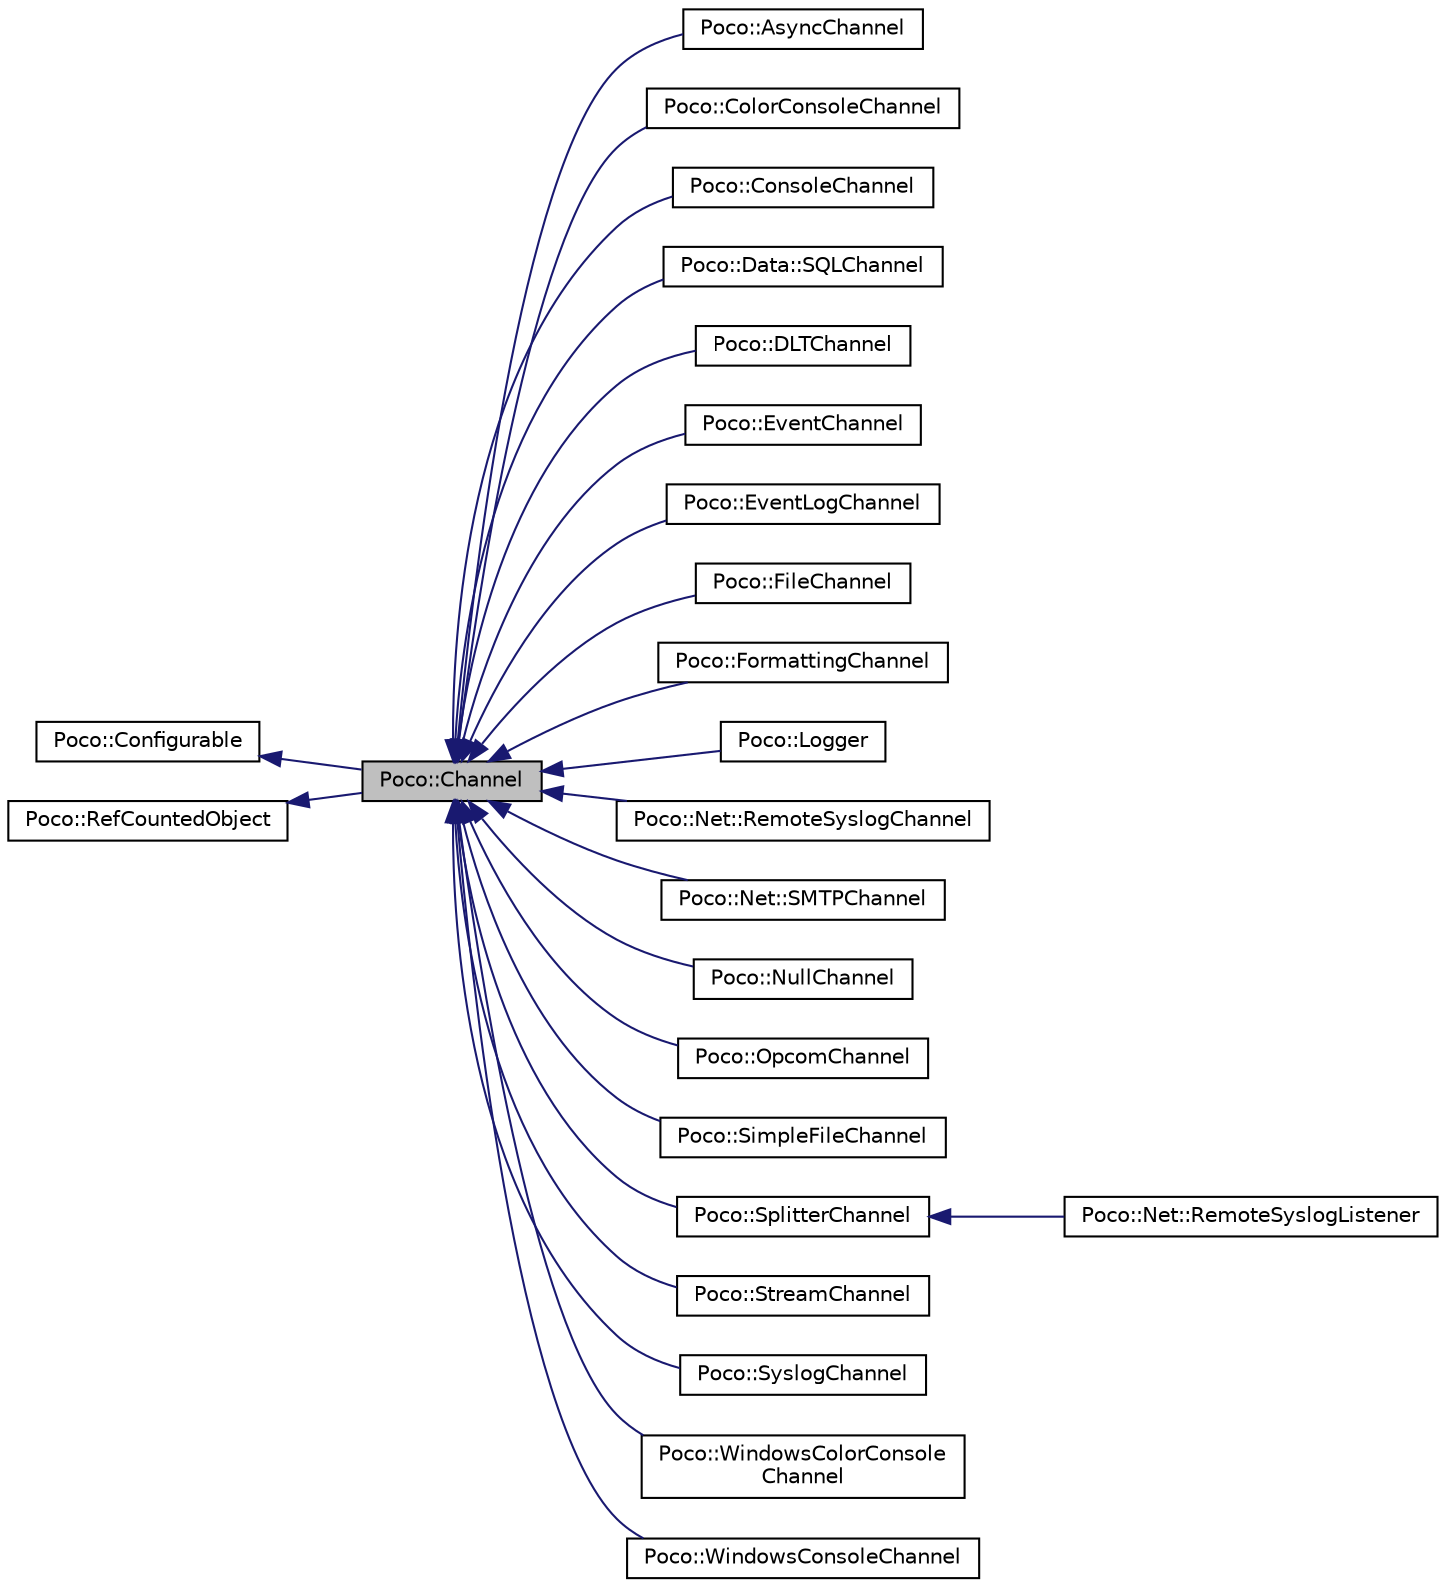 digraph "Poco::Channel"
{
 // LATEX_PDF_SIZE
  edge [fontname="Helvetica",fontsize="10",labelfontname="Helvetica",labelfontsize="10"];
  node [fontname="Helvetica",fontsize="10",shape=record];
  rankdir="LR";
  Node1 [label="Poco::Channel",height=0.2,width=0.4,color="black", fillcolor="grey75", style="filled", fontcolor="black",tooltip=" "];
  Node2 -> Node1 [dir="back",color="midnightblue",fontsize="10",style="solid",fontname="Helvetica"];
  Node2 [label="Poco::Configurable",height=0.2,width=0.4,color="black", fillcolor="white", style="filled",URL="$classPoco_1_1Configurable.html",tooltip=" "];
  Node3 -> Node1 [dir="back",color="midnightblue",fontsize="10",style="solid",fontname="Helvetica"];
  Node3 [label="Poco::RefCountedObject",height=0.2,width=0.4,color="black", fillcolor="white", style="filled",URL="$classPoco_1_1RefCountedObject.html",tooltip=" "];
  Node1 -> Node4 [dir="back",color="midnightblue",fontsize="10",style="solid",fontname="Helvetica"];
  Node4 [label="Poco::AsyncChannel",height=0.2,width=0.4,color="black", fillcolor="white", style="filled",URL="$classPoco_1_1AsyncChannel.html",tooltip=" "];
  Node1 -> Node5 [dir="back",color="midnightblue",fontsize="10",style="solid",fontname="Helvetica"];
  Node5 [label="Poco::ColorConsoleChannel",height=0.2,width=0.4,color="black", fillcolor="white", style="filled",URL="$classPoco_1_1ColorConsoleChannel.html",tooltip=" "];
  Node1 -> Node6 [dir="back",color="midnightblue",fontsize="10",style="solid",fontname="Helvetica"];
  Node6 [label="Poco::ConsoleChannel",height=0.2,width=0.4,color="black", fillcolor="white", style="filled",URL="$classPoco_1_1ConsoleChannel.html",tooltip=" "];
  Node1 -> Node7 [dir="back",color="midnightblue",fontsize="10",style="solid",fontname="Helvetica"];
  Node7 [label="Poco::Data::SQLChannel",height=0.2,width=0.4,color="black", fillcolor="white", style="filled",URL="$classPoco_1_1Data_1_1SQLChannel.html",tooltip=" "];
  Node1 -> Node8 [dir="back",color="midnightblue",fontsize="10",style="solid",fontname="Helvetica"];
  Node8 [label="Poco::DLTChannel",height=0.2,width=0.4,color="black", fillcolor="white", style="filled",URL="$classPoco_1_1DLTChannel.html",tooltip=" "];
  Node1 -> Node9 [dir="back",color="midnightblue",fontsize="10",style="solid",fontname="Helvetica"];
  Node9 [label="Poco::EventChannel",height=0.2,width=0.4,color="black", fillcolor="white", style="filled",URL="$classPoco_1_1EventChannel.html",tooltip=" "];
  Node1 -> Node10 [dir="back",color="midnightblue",fontsize="10",style="solid",fontname="Helvetica"];
  Node10 [label="Poco::EventLogChannel",height=0.2,width=0.4,color="black", fillcolor="white", style="filled",URL="$classPoco_1_1EventLogChannel.html",tooltip=" "];
  Node1 -> Node11 [dir="back",color="midnightblue",fontsize="10",style="solid",fontname="Helvetica"];
  Node11 [label="Poco::FileChannel",height=0.2,width=0.4,color="black", fillcolor="white", style="filled",URL="$classPoco_1_1FileChannel.html",tooltip=" "];
  Node1 -> Node12 [dir="back",color="midnightblue",fontsize="10",style="solid",fontname="Helvetica"];
  Node12 [label="Poco::FormattingChannel",height=0.2,width=0.4,color="black", fillcolor="white", style="filled",URL="$classPoco_1_1FormattingChannel.html",tooltip=" "];
  Node1 -> Node13 [dir="back",color="midnightblue",fontsize="10",style="solid",fontname="Helvetica"];
  Node13 [label="Poco::Logger",height=0.2,width=0.4,color="black", fillcolor="white", style="filled",URL="$classPoco_1_1Logger.html",tooltip=" "];
  Node1 -> Node14 [dir="back",color="midnightblue",fontsize="10",style="solid",fontname="Helvetica"];
  Node14 [label="Poco::Net::RemoteSyslogChannel",height=0.2,width=0.4,color="black", fillcolor="white", style="filled",URL="$classPoco_1_1Net_1_1RemoteSyslogChannel.html",tooltip=" "];
  Node1 -> Node15 [dir="back",color="midnightblue",fontsize="10",style="solid",fontname="Helvetica"];
  Node15 [label="Poco::Net::SMTPChannel",height=0.2,width=0.4,color="black", fillcolor="white", style="filled",URL="$classPoco_1_1Net_1_1SMTPChannel.html",tooltip="This Channel implements SMTP (email) logging."];
  Node1 -> Node16 [dir="back",color="midnightblue",fontsize="10",style="solid",fontname="Helvetica"];
  Node16 [label="Poco::NullChannel",height=0.2,width=0.4,color="black", fillcolor="white", style="filled",URL="$classPoco_1_1NullChannel.html",tooltip=" "];
  Node1 -> Node17 [dir="back",color="midnightblue",fontsize="10",style="solid",fontname="Helvetica"];
  Node17 [label="Poco::OpcomChannel",height=0.2,width=0.4,color="black", fillcolor="white", style="filled",URL="$classPoco_1_1OpcomChannel.html",tooltip="A OpenVMS-only channel that uses the OpenVMS OPCOM service."];
  Node1 -> Node18 [dir="back",color="midnightblue",fontsize="10",style="solid",fontname="Helvetica"];
  Node18 [label="Poco::SimpleFileChannel",height=0.2,width=0.4,color="black", fillcolor="white", style="filled",URL="$classPoco_1_1SimpleFileChannel.html",tooltip=" "];
  Node1 -> Node19 [dir="back",color="midnightblue",fontsize="10",style="solid",fontname="Helvetica"];
  Node19 [label="Poco::SplitterChannel",height=0.2,width=0.4,color="black", fillcolor="white", style="filled",URL="$classPoco_1_1SplitterChannel.html",tooltip=" "];
  Node19 -> Node20 [dir="back",color="midnightblue",fontsize="10",style="solid",fontname="Helvetica"];
  Node20 [label="Poco::Net::RemoteSyslogListener",height=0.2,width=0.4,color="black", fillcolor="white", style="filled",URL="$classPoco_1_1Net_1_1RemoteSyslogListener.html",tooltip=" "];
  Node1 -> Node21 [dir="back",color="midnightblue",fontsize="10",style="solid",fontname="Helvetica"];
  Node21 [label="Poco::StreamChannel",height=0.2,width=0.4,color="black", fillcolor="white", style="filled",URL="$classPoco_1_1StreamChannel.html",tooltip=" "];
  Node1 -> Node22 [dir="back",color="midnightblue",fontsize="10",style="solid",fontname="Helvetica"];
  Node22 [label="Poco::SyslogChannel",height=0.2,width=0.4,color="black", fillcolor="white", style="filled",URL="$classPoco_1_1SyslogChannel.html",tooltip="This Unix-only channel works with the Unix syslog service."];
  Node1 -> Node23 [dir="back",color="midnightblue",fontsize="10",style="solid",fontname="Helvetica"];
  Node23 [label="Poco::WindowsColorConsole\lChannel",height=0.2,width=0.4,color="black", fillcolor="white", style="filled",URL="$classPoco_1_1WindowsColorConsoleChannel.html",tooltip=" "];
  Node1 -> Node24 [dir="back",color="midnightblue",fontsize="10",style="solid",fontname="Helvetica"];
  Node24 [label="Poco::WindowsConsoleChannel",height=0.2,width=0.4,color="black", fillcolor="white", style="filled",URL="$classPoco_1_1WindowsConsoleChannel.html",tooltip=" "];
}
